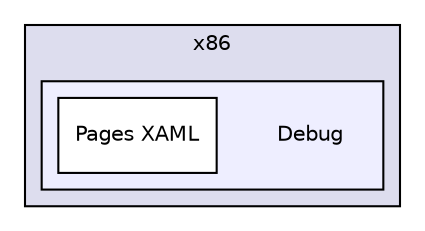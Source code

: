 digraph "C:/Users/Tristan/Documents/Visual Studio 2013/Projects/Pumgrana/Pumgrana/obj/x86/Debug" {
  compound=true
  node [ fontsize="10", fontname="Helvetica"];
  edge [ labelfontsize="10", labelfontname="Helvetica"];
  subgraph clusterdir_840657233547a1fbfc72be35b6e26ca5 {
    graph [ bgcolor="#ddddee", pencolor="black", label="x86" fontname="Helvetica", fontsize="10", URL="dir_840657233547a1fbfc72be35b6e26ca5.html"]
  subgraph clusterdir_bdc4de7e6ad56076099a2962b6291189 {
    graph [ bgcolor="#eeeeff", pencolor="black", label="" URL="dir_bdc4de7e6ad56076099a2962b6291189.html"];
    dir_bdc4de7e6ad56076099a2962b6291189 [shape=plaintext label="Debug"];
    dir_4203f52adf36232f9a7351be07fbad89 [shape=box label="Pages XAML" color="black" fillcolor="white" style="filled" URL="dir_4203f52adf36232f9a7351be07fbad89.html"];
  }
  }
}
